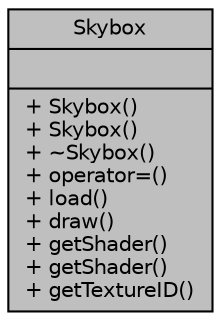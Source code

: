 digraph "Skybox"
{
 // LATEX_PDF_SIZE
  edge [fontname="Helvetica",fontsize="10",labelfontname="Helvetica",labelfontsize="10"];
  node [fontname="Helvetica",fontsize="10",shape=record];
  Node1 [label="{Skybox\n||+ Skybox()\l+ Skybox()\l+ ~Skybox()\l+ operator=()\l+ load()\l+ draw()\l+ getShader()\l+ getShader()\l+ getTextureID()\l}",height=0.2,width=0.4,color="black", fillcolor="grey75", style="filled", fontcolor="black",tooltip=" "];
}
